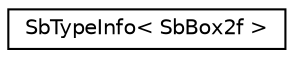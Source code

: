 digraph "Graphical Class Hierarchy"
{
 // LATEX_PDF_SIZE
  edge [fontname="Helvetica",fontsize="10",labelfontname="Helvetica",labelfontsize="10"];
  node [fontname="Helvetica",fontsize="10",shape=record];
  rankdir="LR";
  Node0 [label="SbTypeInfo\< SbBox2f \>",height=0.2,width=0.4,color="black", fillcolor="white", style="filled",URL="$structSbTypeInfo_3_01SbBox2f_01_4.html",tooltip=" "];
}
